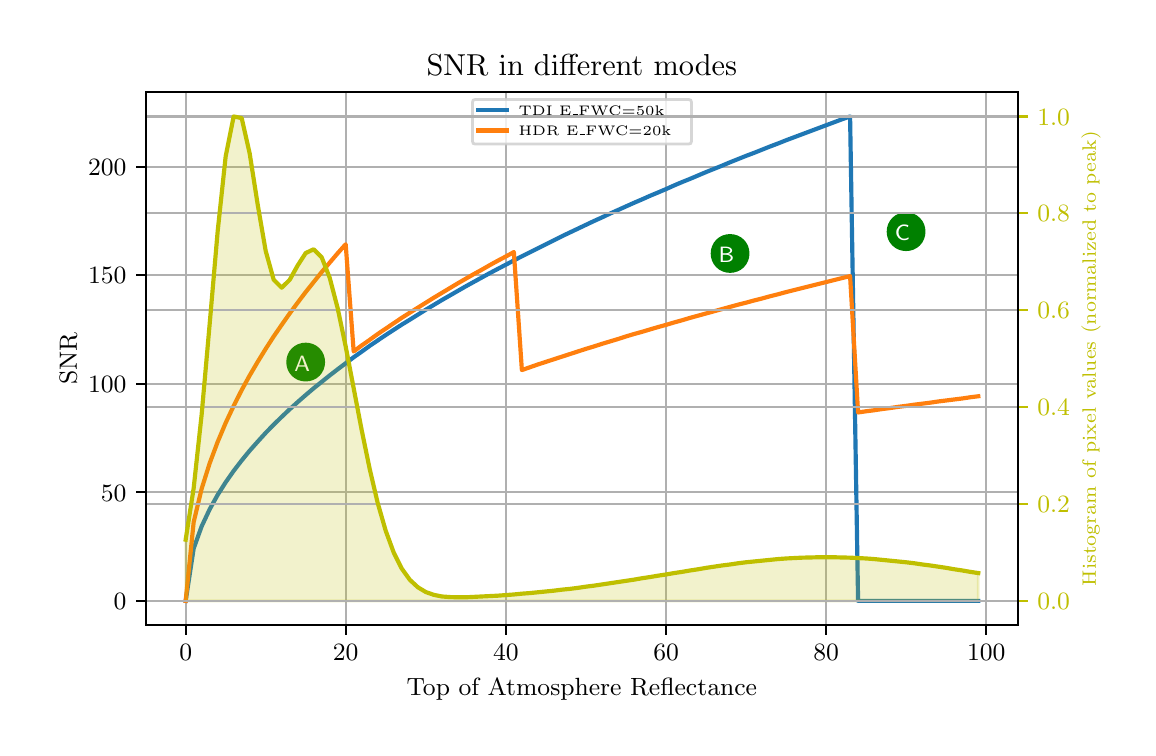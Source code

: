 \begingroup%
\makeatletter%
\begin{pgfpicture}%
\pgfpathrectangle{\pgfpointorigin}{\pgfqpoint{5.5in}{3.5in}}%
\pgfusepath{use as bounding box, clip}%
\begin{pgfscope}%
\pgfsetbuttcap%
\pgfsetmiterjoin%
\definecolor{currentfill}{rgb}{1.0,1.0,1.0}%
\pgfsetfillcolor{currentfill}%
\pgfsetlinewidth{0.0pt}%
\definecolor{currentstroke}{rgb}{1.0,1.0,1.0}%
\pgfsetstrokecolor{currentstroke}%
\pgfsetdash{}{0pt}%
\pgfpathmoveto{\pgfqpoint{0.0in}{0.0in}}%
\pgfpathlineto{\pgfqpoint{5.5in}{0.0in}}%
\pgfpathlineto{\pgfqpoint{5.5in}{3.5in}}%
\pgfpathlineto{\pgfqpoint{0.0in}{3.5in}}%
\pgfpathclose%
\pgfusepath{fill}%
\end{pgfscope}%
\begin{pgfscope}%
\pgfsetbuttcap%
\pgfsetmiterjoin%
\definecolor{currentfill}{rgb}{1.0,1.0,1.0}%
\pgfsetfillcolor{currentfill}%
\pgfsetlinewidth{0.0pt}%
\definecolor{currentstroke}{rgb}{0.0,0.0,0.0}%
\pgfsetstrokecolor{currentstroke}%
\pgfsetstrokeopacity{0.0}%
\pgfsetdash{}{0pt}%
\pgfpathmoveto{\pgfqpoint{0.591in}{0.513in}}%
\pgfpathlineto{\pgfqpoint{4.951in}{0.513in}}%
\pgfpathlineto{\pgfqpoint{4.951in}{3.178in}}%
\pgfpathlineto{\pgfqpoint{0.591in}{3.178in}}%
\pgfpathclose%
\pgfusepath{fill}%
\end{pgfscope}%
\begin{pgfscope}%
\pgfpathrectangle{\pgfqpoint{0.591in}{0.513in}}{\pgfqpoint{4.359in}{2.665in}} %
\pgfusepath{clip}%
\pgfsetrectcap%
\pgfsetroundjoin%
\pgfsetlinewidth{0.803pt}%
\definecolor{currentstroke}{rgb}{0.69,0.69,0.69}%
\pgfsetstrokecolor{currentstroke}%
\pgfsetdash{}{0pt}%
\pgfpathmoveto{\pgfqpoint{0.79in}{0.513in}}%
\pgfpathlineto{\pgfqpoint{0.79in}{3.178in}}%
\pgfusepath{stroke}%
\end{pgfscope}%
\begin{pgfscope}%
\pgfsetbuttcap%
\pgfsetroundjoin%
\definecolor{currentfill}{rgb}{0.0,0.0,0.0}%
\pgfsetfillcolor{currentfill}%
\pgfsetlinewidth{0.803pt}%
\definecolor{currentstroke}{rgb}{0.0,0.0,0.0}%
\pgfsetstrokecolor{currentstroke}%
\pgfsetdash{}{0pt}%
\pgfsys@defobject{currentmarker}{\pgfqpoint{0.0in}{-0.049in}}{\pgfqpoint{0.0in}{0.0in}}{%
\pgfpathmoveto{\pgfqpoint{0.0in}{0.0in}}%
\pgfpathlineto{\pgfqpoint{0.0in}{-0.049in}}%
\pgfusepath{stroke,fill}%
}%
\begin{pgfscope}%
\pgfsys@transformshift{0.79in}{0.513in}%
\pgfsys@useobject{currentmarker}{}%
\end{pgfscope}%
\end{pgfscope}%
\begin{pgfscope}%
\pgftext[x=0.79in,y=0.415in,,top]{\rmfamily\fontsize{9.0}{10.8}\selectfont \(\displaystyle 0\)}%
\end{pgfscope}%
\begin{pgfscope}%
\pgfpathrectangle{\pgfqpoint{0.591in}{0.513in}}{\pgfqpoint{4.359in}{2.665in}} %
\pgfusepath{clip}%
\pgfsetrectcap%
\pgfsetroundjoin%
\pgfsetlinewidth{0.803pt}%
\definecolor{currentstroke}{rgb}{0.69,0.69,0.69}%
\pgfsetstrokecolor{currentstroke}%
\pgfsetdash{}{0pt}%
\pgfpathmoveto{\pgfqpoint{1.59in}{0.513in}}%
\pgfpathlineto{\pgfqpoint{1.59in}{3.178in}}%
\pgfusepath{stroke}%
\end{pgfscope}%
\begin{pgfscope}%
\pgfsetbuttcap%
\pgfsetroundjoin%
\definecolor{currentfill}{rgb}{0.0,0.0,0.0}%
\pgfsetfillcolor{currentfill}%
\pgfsetlinewidth{0.803pt}%
\definecolor{currentstroke}{rgb}{0.0,0.0,0.0}%
\pgfsetstrokecolor{currentstroke}%
\pgfsetdash{}{0pt}%
\pgfsys@defobject{currentmarker}{\pgfqpoint{0.0in}{-0.049in}}{\pgfqpoint{0.0in}{0.0in}}{%
\pgfpathmoveto{\pgfqpoint{0.0in}{0.0in}}%
\pgfpathlineto{\pgfqpoint{0.0in}{-0.049in}}%
\pgfusepath{stroke,fill}%
}%
\begin{pgfscope}%
\pgfsys@transformshift{1.59in}{0.513in}%
\pgfsys@useobject{currentmarker}{}%
\end{pgfscope}%
\end{pgfscope}%
\begin{pgfscope}%
\pgftext[x=1.59in,y=0.415in,,top]{\rmfamily\fontsize{9.0}{10.8}\selectfont \(\displaystyle 20\)}%
\end{pgfscope}%
\begin{pgfscope}%
\pgfpathrectangle{\pgfqpoint{0.591in}{0.513in}}{\pgfqpoint{4.359in}{2.665in}} %
\pgfusepath{clip}%
\pgfsetrectcap%
\pgfsetroundjoin%
\pgfsetlinewidth{0.803pt}%
\definecolor{currentstroke}{rgb}{0.69,0.69,0.69}%
\pgfsetstrokecolor{currentstroke}%
\pgfsetdash{}{0pt}%
\pgfpathmoveto{\pgfqpoint{2.391in}{0.513in}}%
\pgfpathlineto{\pgfqpoint{2.391in}{3.178in}}%
\pgfusepath{stroke}%
\end{pgfscope}%
\begin{pgfscope}%
\pgfsetbuttcap%
\pgfsetroundjoin%
\definecolor{currentfill}{rgb}{0.0,0.0,0.0}%
\pgfsetfillcolor{currentfill}%
\pgfsetlinewidth{0.803pt}%
\definecolor{currentstroke}{rgb}{0.0,0.0,0.0}%
\pgfsetstrokecolor{currentstroke}%
\pgfsetdash{}{0pt}%
\pgfsys@defobject{currentmarker}{\pgfqpoint{0.0in}{-0.049in}}{\pgfqpoint{0.0in}{0.0in}}{%
\pgfpathmoveto{\pgfqpoint{0.0in}{0.0in}}%
\pgfpathlineto{\pgfqpoint{0.0in}{-0.049in}}%
\pgfusepath{stroke,fill}%
}%
\begin{pgfscope}%
\pgfsys@transformshift{2.391in}{0.513in}%
\pgfsys@useobject{currentmarker}{}%
\end{pgfscope}%
\end{pgfscope}%
\begin{pgfscope}%
\pgftext[x=2.391in,y=0.415in,,top]{\rmfamily\fontsize{9.0}{10.8}\selectfont \(\displaystyle 40\)}%
\end{pgfscope}%
\begin{pgfscope}%
\pgfpathrectangle{\pgfqpoint{0.591in}{0.513in}}{\pgfqpoint{4.359in}{2.665in}} %
\pgfusepath{clip}%
\pgfsetrectcap%
\pgfsetroundjoin%
\pgfsetlinewidth{0.803pt}%
\definecolor{currentstroke}{rgb}{0.69,0.69,0.69}%
\pgfsetstrokecolor{currentstroke}%
\pgfsetdash{}{0pt}%
\pgfpathmoveto{\pgfqpoint{3.192in}{0.513in}}%
\pgfpathlineto{\pgfqpoint{3.192in}{3.178in}}%
\pgfusepath{stroke}%
\end{pgfscope}%
\begin{pgfscope}%
\pgfsetbuttcap%
\pgfsetroundjoin%
\definecolor{currentfill}{rgb}{0.0,0.0,0.0}%
\pgfsetfillcolor{currentfill}%
\pgfsetlinewidth{0.803pt}%
\definecolor{currentstroke}{rgb}{0.0,0.0,0.0}%
\pgfsetstrokecolor{currentstroke}%
\pgfsetdash{}{0pt}%
\pgfsys@defobject{currentmarker}{\pgfqpoint{0.0in}{-0.049in}}{\pgfqpoint{0.0in}{0.0in}}{%
\pgfpathmoveto{\pgfqpoint{0.0in}{0.0in}}%
\pgfpathlineto{\pgfqpoint{0.0in}{-0.049in}}%
\pgfusepath{stroke,fill}%
}%
\begin{pgfscope}%
\pgfsys@transformshift{3.192in}{0.513in}%
\pgfsys@useobject{currentmarker}{}%
\end{pgfscope}%
\end{pgfscope}%
\begin{pgfscope}%
\pgftext[x=3.192in,y=0.415in,,top]{\rmfamily\fontsize{9.0}{10.8}\selectfont \(\displaystyle 60\)}%
\end{pgfscope}%
\begin{pgfscope}%
\pgfpathrectangle{\pgfqpoint{0.591in}{0.513in}}{\pgfqpoint{4.359in}{2.665in}} %
\pgfusepath{clip}%
\pgfsetrectcap%
\pgfsetroundjoin%
\pgfsetlinewidth{0.803pt}%
\definecolor{currentstroke}{rgb}{0.69,0.69,0.69}%
\pgfsetstrokecolor{currentstroke}%
\pgfsetdash{}{0pt}%
\pgfpathmoveto{\pgfqpoint{3.992in}{0.513in}}%
\pgfpathlineto{\pgfqpoint{3.992in}{3.178in}}%
\pgfusepath{stroke}%
\end{pgfscope}%
\begin{pgfscope}%
\pgfsetbuttcap%
\pgfsetroundjoin%
\definecolor{currentfill}{rgb}{0.0,0.0,0.0}%
\pgfsetfillcolor{currentfill}%
\pgfsetlinewidth{0.803pt}%
\definecolor{currentstroke}{rgb}{0.0,0.0,0.0}%
\pgfsetstrokecolor{currentstroke}%
\pgfsetdash{}{0pt}%
\pgfsys@defobject{currentmarker}{\pgfqpoint{0.0in}{-0.049in}}{\pgfqpoint{0.0in}{0.0in}}{%
\pgfpathmoveto{\pgfqpoint{0.0in}{0.0in}}%
\pgfpathlineto{\pgfqpoint{0.0in}{-0.049in}}%
\pgfusepath{stroke,fill}%
}%
\begin{pgfscope}%
\pgfsys@transformshift{3.992in}{0.513in}%
\pgfsys@useobject{currentmarker}{}%
\end{pgfscope}%
\end{pgfscope}%
\begin{pgfscope}%
\pgftext[x=3.992in,y=0.415in,,top]{\rmfamily\fontsize{9.0}{10.8}\selectfont \(\displaystyle 80\)}%
\end{pgfscope}%
\begin{pgfscope}%
\pgfpathrectangle{\pgfqpoint{0.591in}{0.513in}}{\pgfqpoint{4.359in}{2.665in}} %
\pgfusepath{clip}%
\pgfsetrectcap%
\pgfsetroundjoin%
\pgfsetlinewidth{0.803pt}%
\definecolor{currentstroke}{rgb}{0.69,0.69,0.69}%
\pgfsetstrokecolor{currentstroke}%
\pgfsetdash{}{0pt}%
\pgfpathmoveto{\pgfqpoint{4.793in}{0.513in}}%
\pgfpathlineto{\pgfqpoint{4.793in}{3.178in}}%
\pgfusepath{stroke}%
\end{pgfscope}%
\begin{pgfscope}%
\pgfsetbuttcap%
\pgfsetroundjoin%
\definecolor{currentfill}{rgb}{0.0,0.0,0.0}%
\pgfsetfillcolor{currentfill}%
\pgfsetlinewidth{0.803pt}%
\definecolor{currentstroke}{rgb}{0.0,0.0,0.0}%
\pgfsetstrokecolor{currentstroke}%
\pgfsetdash{}{0pt}%
\pgfsys@defobject{currentmarker}{\pgfqpoint{0.0in}{-0.049in}}{\pgfqpoint{0.0in}{0.0in}}{%
\pgfpathmoveto{\pgfqpoint{0.0in}{0.0in}}%
\pgfpathlineto{\pgfqpoint{0.0in}{-0.049in}}%
\pgfusepath{stroke,fill}%
}%
\begin{pgfscope}%
\pgfsys@transformshift{4.793in}{0.513in}%
\pgfsys@useobject{currentmarker}{}%
\end{pgfscope}%
\end{pgfscope}%
\begin{pgfscope}%
\pgftext[x=4.793in,y=0.415in,,top]{\rmfamily\fontsize{9.0}{10.8}\selectfont \(\displaystyle 100\)}%
\end{pgfscope}%
\begin{pgfscope}%
\pgftext[x=2.771in,y=0.249in,,top]{\rmfamily\fontsize{9.0}{10.8}\selectfont Top of Atmosphere Reflectance}%
\end{pgfscope}%
\begin{pgfscope}%
\pgfpathrectangle{\pgfqpoint{0.591in}{0.513in}}{\pgfqpoint{4.359in}{2.665in}} %
\pgfusepath{clip}%
\pgfsetrectcap%
\pgfsetroundjoin%
\pgfsetlinewidth{0.803pt}%
\definecolor{currentstroke}{rgb}{0.69,0.69,0.69}%
\pgfsetstrokecolor{currentstroke}%
\pgfsetdash{}{0pt}%
\pgfpathmoveto{\pgfqpoint{0.591in}{0.634in}}%
\pgfpathlineto{\pgfqpoint{4.951in}{0.634in}}%
\pgfusepath{stroke}%
\end{pgfscope}%
\begin{pgfscope}%
\pgfsetbuttcap%
\pgfsetroundjoin%
\definecolor{currentfill}{rgb}{0.0,0.0,0.0}%
\pgfsetfillcolor{currentfill}%
\pgfsetlinewidth{0.803pt}%
\definecolor{currentstroke}{rgb}{0.0,0.0,0.0}%
\pgfsetstrokecolor{currentstroke}%
\pgfsetdash{}{0pt}%
\pgfsys@defobject{currentmarker}{\pgfqpoint{-0.049in}{0.0in}}{\pgfqpoint{0.0in}{0.0in}}{%
\pgfpathmoveto{\pgfqpoint{0.0in}{0.0in}}%
\pgfpathlineto{\pgfqpoint{-0.049in}{0.0in}}%
\pgfusepath{stroke,fill}%
}%
\begin{pgfscope}%
\pgfsys@transformshift{0.591in}{0.634in}%
\pgfsys@useobject{currentmarker}{}%
\end{pgfscope}%
\end{pgfscope}%
\begin{pgfscope}%
\pgftext[x=0.43in,y=0.59in,left,base]{\rmfamily\fontsize{9.0}{10.8}\selectfont \(\displaystyle 0\)}%
\end{pgfscope}%
\begin{pgfscope}%
\pgfpathrectangle{\pgfqpoint{0.591in}{0.513in}}{\pgfqpoint{4.359in}{2.665in}} %
\pgfusepath{clip}%
\pgfsetrectcap%
\pgfsetroundjoin%
\pgfsetlinewidth{0.803pt}%
\definecolor{currentstroke}{rgb}{0.69,0.69,0.69}%
\pgfsetstrokecolor{currentstroke}%
\pgfsetdash{}{0pt}%
\pgfpathmoveto{\pgfqpoint{0.591in}{1.177in}}%
\pgfpathlineto{\pgfqpoint{4.951in}{1.177in}}%
\pgfusepath{stroke}%
\end{pgfscope}%
\begin{pgfscope}%
\pgfsetbuttcap%
\pgfsetroundjoin%
\definecolor{currentfill}{rgb}{0.0,0.0,0.0}%
\pgfsetfillcolor{currentfill}%
\pgfsetlinewidth{0.803pt}%
\definecolor{currentstroke}{rgb}{0.0,0.0,0.0}%
\pgfsetstrokecolor{currentstroke}%
\pgfsetdash{}{0pt}%
\pgfsys@defobject{currentmarker}{\pgfqpoint{-0.049in}{0.0in}}{\pgfqpoint{0.0in}{0.0in}}{%
\pgfpathmoveto{\pgfqpoint{0.0in}{0.0in}}%
\pgfpathlineto{\pgfqpoint{-0.049in}{0.0in}}%
\pgfusepath{stroke,fill}%
}%
\begin{pgfscope}%
\pgfsys@transformshift{0.591in}{1.177in}%
\pgfsys@useobject{currentmarker}{}%
\end{pgfscope}%
\end{pgfscope}%
\begin{pgfscope}%
\pgftext[x=0.366in,y=1.133in,left,base]{\rmfamily\fontsize{9.0}{10.8}\selectfont \(\displaystyle 50\)}%
\end{pgfscope}%
\begin{pgfscope}%
\pgfpathrectangle{\pgfqpoint{0.591in}{0.513in}}{\pgfqpoint{4.359in}{2.665in}} %
\pgfusepath{clip}%
\pgfsetrectcap%
\pgfsetroundjoin%
\pgfsetlinewidth{0.803pt}%
\definecolor{currentstroke}{rgb}{0.69,0.69,0.69}%
\pgfsetstrokecolor{currentstroke}%
\pgfsetdash{}{0pt}%
\pgfpathmoveto{\pgfqpoint{0.591in}{1.719in}}%
\pgfpathlineto{\pgfqpoint{4.951in}{1.719in}}%
\pgfusepath{stroke}%
\end{pgfscope}%
\begin{pgfscope}%
\pgfsetbuttcap%
\pgfsetroundjoin%
\definecolor{currentfill}{rgb}{0.0,0.0,0.0}%
\pgfsetfillcolor{currentfill}%
\pgfsetlinewidth{0.803pt}%
\definecolor{currentstroke}{rgb}{0.0,0.0,0.0}%
\pgfsetstrokecolor{currentstroke}%
\pgfsetdash{}{0pt}%
\pgfsys@defobject{currentmarker}{\pgfqpoint{-0.049in}{0.0in}}{\pgfqpoint{0.0in}{0.0in}}{%
\pgfpathmoveto{\pgfqpoint{0.0in}{0.0in}}%
\pgfpathlineto{\pgfqpoint{-0.049in}{0.0in}}%
\pgfusepath{stroke,fill}%
}%
\begin{pgfscope}%
\pgfsys@transformshift{0.591in}{1.719in}%
\pgfsys@useobject{currentmarker}{}%
\end{pgfscope}%
\end{pgfscope}%
\begin{pgfscope}%
\pgftext[x=0.302in,y=1.676in,left,base]{\rmfamily\fontsize{9.0}{10.8}\selectfont \(\displaystyle 100\)}%
\end{pgfscope}%
\begin{pgfscope}%
\pgfpathrectangle{\pgfqpoint{0.591in}{0.513in}}{\pgfqpoint{4.359in}{2.665in}} %
\pgfusepath{clip}%
\pgfsetrectcap%
\pgfsetroundjoin%
\pgfsetlinewidth{0.803pt}%
\definecolor{currentstroke}{rgb}{0.69,0.69,0.69}%
\pgfsetstrokecolor{currentstroke}%
\pgfsetdash{}{0pt}%
\pgfpathmoveto{\pgfqpoint{0.591in}{2.262in}}%
\pgfpathlineto{\pgfqpoint{4.951in}{2.262in}}%
\pgfusepath{stroke}%
\end{pgfscope}%
\begin{pgfscope}%
\pgfsetbuttcap%
\pgfsetroundjoin%
\definecolor{currentfill}{rgb}{0.0,0.0,0.0}%
\pgfsetfillcolor{currentfill}%
\pgfsetlinewidth{0.803pt}%
\definecolor{currentstroke}{rgb}{0.0,0.0,0.0}%
\pgfsetstrokecolor{currentstroke}%
\pgfsetdash{}{0pt}%
\pgfsys@defobject{currentmarker}{\pgfqpoint{-0.049in}{0.0in}}{\pgfqpoint{0.0in}{0.0in}}{%
\pgfpathmoveto{\pgfqpoint{0.0in}{0.0in}}%
\pgfpathlineto{\pgfqpoint{-0.049in}{0.0in}}%
\pgfusepath{stroke,fill}%
}%
\begin{pgfscope}%
\pgfsys@transformshift{0.591in}{2.262in}%
\pgfsys@useobject{currentmarker}{}%
\end{pgfscope}%
\end{pgfscope}%
\begin{pgfscope}%
\pgftext[x=0.302in,y=2.219in,left,base]{\rmfamily\fontsize{9.0}{10.8}\selectfont \(\displaystyle 150\)}%
\end{pgfscope}%
\begin{pgfscope}%
\pgfpathrectangle{\pgfqpoint{0.591in}{0.513in}}{\pgfqpoint{4.359in}{2.665in}} %
\pgfusepath{clip}%
\pgfsetrectcap%
\pgfsetroundjoin%
\pgfsetlinewidth{0.803pt}%
\definecolor{currentstroke}{rgb}{0.69,0.69,0.69}%
\pgfsetstrokecolor{currentstroke}%
\pgfsetdash{}{0pt}%
\pgfpathmoveto{\pgfqpoint{0.591in}{2.805in}}%
\pgfpathlineto{\pgfqpoint{4.951in}{2.805in}}%
\pgfusepath{stroke}%
\end{pgfscope}%
\begin{pgfscope}%
\pgfsetbuttcap%
\pgfsetroundjoin%
\definecolor{currentfill}{rgb}{0.0,0.0,0.0}%
\pgfsetfillcolor{currentfill}%
\pgfsetlinewidth{0.803pt}%
\definecolor{currentstroke}{rgb}{0.0,0.0,0.0}%
\pgfsetstrokecolor{currentstroke}%
\pgfsetdash{}{0pt}%
\pgfsys@defobject{currentmarker}{\pgfqpoint{-0.049in}{0.0in}}{\pgfqpoint{0.0in}{0.0in}}{%
\pgfpathmoveto{\pgfqpoint{0.0in}{0.0in}}%
\pgfpathlineto{\pgfqpoint{-0.049in}{0.0in}}%
\pgfusepath{stroke,fill}%
}%
\begin{pgfscope}%
\pgfsys@transformshift{0.591in}{2.805in}%
\pgfsys@useobject{currentmarker}{}%
\end{pgfscope}%
\end{pgfscope}%
\begin{pgfscope}%
\pgftext[x=0.302in,y=2.762in,left,base]{\rmfamily\fontsize{9.0}{10.8}\selectfont \(\displaystyle 200\)}%
\end{pgfscope}%
\begin{pgfscope}%
\pgftext[x=0.246in,y=1.845in,,bottom,rotate=90.0]{\rmfamily\fontsize{9.0}{10.8}\selectfont SNR}%
\end{pgfscope}%
\begin{pgfscope}%
\pgfpathrectangle{\pgfqpoint{0.591in}{0.513in}}{\pgfqpoint{4.359in}{2.665in}} %
\pgfusepath{clip}%
\pgfsetrectcap%
\pgfsetroundjoin%
\pgfsetlinewidth{1.506pt}%
\definecolor{currentstroke}{rgb}{0.122,0.467,0.706}%
\pgfsetstrokecolor{currentstroke}%
\pgfsetdash{}{0pt}%
\pgfpathmoveto{\pgfqpoint{0.79in}{0.634in}}%
\pgfpathlineto{\pgfqpoint{0.83in}{0.896in}}%
\pgfpathlineto{\pgfqpoint{0.87in}{1.007in}}%
\pgfpathlineto{\pgfqpoint{0.91in}{1.092in}}%
\pgfpathlineto{\pgfqpoint{0.95in}{1.164in}}%
\pgfpathlineto{\pgfqpoint{0.99in}{1.227in}}%
\pgfpathlineto{\pgfqpoint{1.03in}{1.284in}}%
\pgfpathlineto{\pgfqpoint{1.07in}{1.336in}}%
\pgfpathlineto{\pgfqpoint{1.11in}{1.385in}}%
\pgfpathlineto{\pgfqpoint{1.15in}{1.43in}}%
\pgfpathlineto{\pgfqpoint{1.19in}{1.474in}}%
\pgfpathlineto{\pgfqpoint{1.23in}{1.515in}}%
\pgfpathlineto{\pgfqpoint{1.27in}{1.554in}}%
\pgfpathlineto{\pgfqpoint{1.31in}{1.592in}}%
\pgfpathlineto{\pgfqpoint{1.35in}{1.628in}}%
\pgfpathlineto{\pgfqpoint{1.39in}{1.663in}}%
\pgfpathlineto{\pgfqpoint{1.43in}{1.697in}}%
\pgfpathlineto{\pgfqpoint{1.47in}{1.729in}}%
\pgfpathlineto{\pgfqpoint{1.51in}{1.761in}}%
\pgfpathlineto{\pgfqpoint{1.55in}{1.792in}}%
\pgfpathlineto{\pgfqpoint{1.59in}{1.822in}}%
\pgfpathlineto{\pgfqpoint{1.63in}{1.852in}}%
\pgfpathlineto{\pgfqpoint{1.67in}{1.88in}}%
\pgfpathlineto{\pgfqpoint{1.71in}{1.909in}}%
\pgfpathlineto{\pgfqpoint{1.75in}{1.936in}}%
\pgfpathlineto{\pgfqpoint{1.79in}{1.963in}}%
\pgfpathlineto{\pgfqpoint{1.83in}{1.989in}}%
\pgfpathlineto{\pgfqpoint{1.87in}{2.015in}}%
\pgfpathlineto{\pgfqpoint{1.911in}{2.04in}}%
\pgfpathlineto{\pgfqpoint{1.951in}{2.065in}}%
\pgfpathlineto{\pgfqpoint{1.991in}{2.09in}}%
\pgfpathlineto{\pgfqpoint{2.031in}{2.114in}}%
\pgfpathlineto{\pgfqpoint{2.071in}{2.138in}}%
\pgfpathlineto{\pgfqpoint{2.111in}{2.161in}}%
\pgfpathlineto{\pgfqpoint{2.151in}{2.184in}}%
\pgfpathlineto{\pgfqpoint{2.191in}{2.207in}}%
\pgfpathlineto{\pgfqpoint{2.231in}{2.229in}}%
\pgfpathlineto{\pgfqpoint{2.271in}{2.251in}}%
\pgfpathlineto{\pgfqpoint{2.311in}{2.273in}}%
\pgfpathlineto{\pgfqpoint{2.351in}{2.294in}}%
\pgfpathlineto{\pgfqpoint{2.391in}{2.315in}}%
\pgfpathlineto{\pgfqpoint{2.431in}{2.336in}}%
\pgfpathlineto{\pgfqpoint{2.471in}{2.357in}}%
\pgfpathlineto{\pgfqpoint{2.511in}{2.377in}}%
\pgfpathlineto{\pgfqpoint{2.551in}{2.397in}}%
\pgfpathlineto{\pgfqpoint{2.591in}{2.417in}}%
\pgfpathlineto{\pgfqpoint{2.631in}{2.437in}}%
\pgfpathlineto{\pgfqpoint{2.671in}{2.457in}}%
\pgfpathlineto{\pgfqpoint{2.711in}{2.476in}}%
\pgfpathlineto{\pgfqpoint{2.751in}{2.495in}}%
\pgfpathlineto{\pgfqpoint{2.791in}{2.514in}}%
\pgfpathlineto{\pgfqpoint{2.831in}{2.533in}}%
\pgfpathlineto{\pgfqpoint{2.871in}{2.551in}}%
\pgfpathlineto{\pgfqpoint{2.911in}{2.57in}}%
\pgfpathlineto{\pgfqpoint{2.951in}{2.588in}}%
\pgfpathlineto{\pgfqpoint{2.991in}{2.606in}}%
\pgfpathlineto{\pgfqpoint{3.031in}{2.624in}}%
\pgfpathlineto{\pgfqpoint{3.071in}{2.641in}}%
\pgfpathlineto{\pgfqpoint{3.111in}{2.659in}}%
\pgfpathlineto{\pgfqpoint{3.152in}{2.676in}}%
\pgfpathlineto{\pgfqpoint{3.192in}{2.693in}}%
\pgfpathlineto{\pgfqpoint{3.232in}{2.711in}}%
\pgfpathlineto{\pgfqpoint{3.272in}{2.728in}}%
\pgfpathlineto{\pgfqpoint{3.312in}{2.744in}}%
\pgfpathlineto{\pgfqpoint{3.352in}{2.761in}}%
\pgfpathlineto{\pgfqpoint{3.392in}{2.778in}}%
\pgfpathlineto{\pgfqpoint{3.432in}{2.794in}}%
\pgfpathlineto{\pgfqpoint{3.472in}{2.81in}}%
\pgfpathlineto{\pgfqpoint{3.512in}{2.827in}}%
\pgfpathlineto{\pgfqpoint{3.552in}{2.843in}}%
\pgfpathlineto{\pgfqpoint{3.592in}{2.859in}}%
\pgfpathlineto{\pgfqpoint{3.632in}{2.874in}}%
\pgfpathlineto{\pgfqpoint{3.672in}{2.89in}}%
\pgfpathlineto{\pgfqpoint{3.712in}{2.906in}}%
\pgfpathlineto{\pgfqpoint{3.752in}{2.921in}}%
\pgfpathlineto{\pgfqpoint{3.792in}{2.937in}}%
\pgfpathlineto{\pgfqpoint{3.832in}{2.952in}}%
\pgfpathlineto{\pgfqpoint{3.872in}{2.967in}}%
\pgfpathlineto{\pgfqpoint{3.912in}{2.982in}}%
\pgfpathlineto{\pgfqpoint{3.952in}{2.997in}}%
\pgfpathlineto{\pgfqpoint{3.992in}{3.012in}}%
\pgfpathlineto{\pgfqpoint{4.032in}{3.027in}}%
\pgfpathlineto{\pgfqpoint{4.072in}{3.042in}}%
\pgfpathlineto{\pgfqpoint{4.112in}{3.056in}}%
\pgfpathlineto{\pgfqpoint{4.152in}{0.634in}}%
\pgfpathlineto{\pgfqpoint{4.192in}{0.634in}}%
\pgfpathlineto{\pgfqpoint{4.232in}{0.634in}}%
\pgfpathlineto{\pgfqpoint{4.272in}{0.634in}}%
\pgfpathlineto{\pgfqpoint{4.312in}{0.634in}}%
\pgfpathlineto{\pgfqpoint{4.352in}{0.634in}}%
\pgfpathlineto{\pgfqpoint{4.392in}{0.634in}}%
\pgfpathlineto{\pgfqpoint{4.433in}{0.634in}}%
\pgfpathlineto{\pgfqpoint{4.473in}{0.634in}}%
\pgfpathlineto{\pgfqpoint{4.513in}{0.634in}}%
\pgfpathlineto{\pgfqpoint{4.553in}{0.634in}}%
\pgfpathlineto{\pgfqpoint{4.593in}{0.634in}}%
\pgfpathlineto{\pgfqpoint{4.633in}{0.634in}}%
\pgfpathlineto{\pgfqpoint{4.673in}{0.634in}}%
\pgfpathlineto{\pgfqpoint{4.713in}{0.634in}}%
\pgfpathlineto{\pgfqpoint{4.753in}{0.634in}}%
\pgfusepath{stroke}%
\end{pgfscope}%
\begin{pgfscope}%
\pgfpathrectangle{\pgfqpoint{0.591in}{0.513in}}{\pgfqpoint{4.359in}{2.665in}} %
\pgfusepath{clip}%
\pgfsetrectcap%
\pgfsetroundjoin%
\pgfsetlinewidth{1.506pt}%
\definecolor{currentstroke}{rgb}{1.0,0.498,0.055}%
\pgfsetstrokecolor{currentstroke}%
\pgfsetdash{}{0pt}%
\pgfpathmoveto{\pgfqpoint{0.79in}{0.634in}}%
\pgfpathlineto{\pgfqpoint{0.83in}{1.028in}}%
\pgfpathlineto{\pgfqpoint{0.87in}{1.195in}}%
\pgfpathlineto{\pgfqpoint{0.91in}{1.322in}}%
\pgfpathlineto{\pgfqpoint{0.95in}{1.429in}}%
\pgfpathlineto{\pgfqpoint{0.99in}{1.524in}}%
\pgfpathlineto{\pgfqpoint{1.03in}{1.609in}}%
\pgfpathlineto{\pgfqpoint{1.07in}{1.688in}}%
\pgfpathlineto{\pgfqpoint{1.11in}{1.761in}}%
\pgfpathlineto{\pgfqpoint{1.15in}{1.829in}}%
\pgfpathlineto{\pgfqpoint{1.19in}{1.894in}}%
\pgfpathlineto{\pgfqpoint{1.23in}{1.956in}}%
\pgfpathlineto{\pgfqpoint{1.27in}{2.014in}}%
\pgfpathlineto{\pgfqpoint{1.31in}{2.071in}}%
\pgfpathlineto{\pgfqpoint{1.35in}{2.125in}}%
\pgfpathlineto{\pgfqpoint{1.39in}{2.178in}}%
\pgfpathlineto{\pgfqpoint{1.43in}{2.228in}}%
\pgfpathlineto{\pgfqpoint{1.47in}{2.278in}}%
\pgfpathlineto{\pgfqpoint{1.51in}{2.325in}}%
\pgfpathlineto{\pgfqpoint{1.55in}{2.372in}}%
\pgfpathlineto{\pgfqpoint{1.59in}{2.417in}}%
\pgfpathlineto{\pgfqpoint{1.63in}{1.881in}}%
\pgfpathlineto{\pgfqpoint{1.67in}{1.911in}}%
\pgfpathlineto{\pgfqpoint{1.71in}{1.939in}}%
\pgfpathlineto{\pgfqpoint{1.75in}{1.968in}}%
\pgfpathlineto{\pgfqpoint{1.79in}{1.995in}}%
\pgfpathlineto{\pgfqpoint{1.83in}{2.022in}}%
\pgfpathlineto{\pgfqpoint{1.87in}{2.049in}}%
\pgfpathlineto{\pgfqpoint{1.911in}{2.075in}}%
\pgfpathlineto{\pgfqpoint{1.951in}{2.1in}}%
\pgfpathlineto{\pgfqpoint{1.991in}{2.125in}}%
\pgfpathlineto{\pgfqpoint{2.031in}{2.15in}}%
\pgfpathlineto{\pgfqpoint{2.071in}{2.174in}}%
\pgfpathlineto{\pgfqpoint{2.111in}{2.198in}}%
\pgfpathlineto{\pgfqpoint{2.151in}{2.222in}}%
\pgfpathlineto{\pgfqpoint{2.191in}{2.245in}}%
\pgfpathlineto{\pgfqpoint{2.231in}{2.268in}}%
\pgfpathlineto{\pgfqpoint{2.271in}{2.29in}}%
\pgfpathlineto{\pgfqpoint{2.311in}{2.313in}}%
\pgfpathlineto{\pgfqpoint{2.351in}{2.335in}}%
\pgfpathlineto{\pgfqpoint{2.391in}{2.356in}}%
\pgfpathlineto{\pgfqpoint{2.431in}{2.378in}}%
\pgfpathlineto{\pgfqpoint{2.471in}{1.788in}}%
\pgfpathlineto{\pgfqpoint{2.511in}{1.802in}}%
\pgfpathlineto{\pgfqpoint{2.551in}{1.816in}}%
\pgfpathlineto{\pgfqpoint{2.591in}{1.829in}}%
\pgfpathlineto{\pgfqpoint{2.631in}{1.842in}}%
\pgfpathlineto{\pgfqpoint{2.671in}{1.855in}}%
\pgfpathlineto{\pgfqpoint{2.711in}{1.868in}}%
\pgfpathlineto{\pgfqpoint{2.751in}{1.881in}}%
\pgfpathlineto{\pgfqpoint{2.791in}{1.894in}}%
\pgfpathlineto{\pgfqpoint{2.831in}{1.906in}}%
\pgfpathlineto{\pgfqpoint{2.871in}{1.919in}}%
\pgfpathlineto{\pgfqpoint{2.911in}{1.931in}}%
\pgfpathlineto{\pgfqpoint{2.951in}{1.943in}}%
\pgfpathlineto{\pgfqpoint{2.991in}{1.956in}}%
\pgfpathlineto{\pgfqpoint{3.031in}{1.968in}}%
\pgfpathlineto{\pgfqpoint{3.071in}{1.979in}}%
\pgfpathlineto{\pgfqpoint{3.111in}{1.991in}}%
\pgfpathlineto{\pgfqpoint{3.152in}{2.003in}}%
\pgfpathlineto{\pgfqpoint{3.192in}{2.014in}}%
\pgfpathlineto{\pgfqpoint{3.232in}{2.026in}}%
\pgfpathlineto{\pgfqpoint{3.272in}{2.037in}}%
\pgfpathlineto{\pgfqpoint{3.312in}{2.049in}}%
\pgfpathlineto{\pgfqpoint{3.352in}{2.06in}}%
\pgfpathlineto{\pgfqpoint{3.392in}{2.071in}}%
\pgfpathlineto{\pgfqpoint{3.432in}{2.082in}}%
\pgfpathlineto{\pgfqpoint{3.472in}{2.093in}}%
\pgfpathlineto{\pgfqpoint{3.512in}{2.104in}}%
\pgfpathlineto{\pgfqpoint{3.552in}{2.115in}}%
\pgfpathlineto{\pgfqpoint{3.592in}{2.125in}}%
\pgfpathlineto{\pgfqpoint{3.632in}{2.136in}}%
\pgfpathlineto{\pgfqpoint{3.672in}{2.146in}}%
\pgfpathlineto{\pgfqpoint{3.712in}{2.157in}}%
\pgfpathlineto{\pgfqpoint{3.752in}{2.167in}}%
\pgfpathlineto{\pgfqpoint{3.792in}{2.178in}}%
\pgfpathlineto{\pgfqpoint{3.832in}{2.188in}}%
\pgfpathlineto{\pgfqpoint{3.872in}{2.198in}}%
\pgfpathlineto{\pgfqpoint{3.912in}{2.208in}}%
\pgfpathlineto{\pgfqpoint{3.952in}{2.218in}}%
\pgfpathlineto{\pgfqpoint{3.992in}{2.228in}}%
\pgfpathlineto{\pgfqpoint{4.032in}{2.238in}}%
\pgfpathlineto{\pgfqpoint{4.072in}{2.248in}}%
\pgfpathlineto{\pgfqpoint{4.112in}{2.258in}}%
\pgfpathlineto{\pgfqpoint{4.152in}{1.576in}}%
\pgfpathlineto{\pgfqpoint{4.192in}{1.582in}}%
\pgfpathlineto{\pgfqpoint{4.232in}{1.587in}}%
\pgfpathlineto{\pgfqpoint{4.272in}{1.593in}}%
\pgfpathlineto{\pgfqpoint{4.312in}{1.598in}}%
\pgfpathlineto{\pgfqpoint{4.352in}{1.604in}}%
\pgfpathlineto{\pgfqpoint{4.392in}{1.609in}}%
\pgfpathlineto{\pgfqpoint{4.433in}{1.615in}}%
\pgfpathlineto{\pgfqpoint{4.473in}{1.62in}}%
\pgfpathlineto{\pgfqpoint{4.513in}{1.625in}}%
\pgfpathlineto{\pgfqpoint{4.553in}{1.631in}}%
\pgfpathlineto{\pgfqpoint{4.593in}{1.636in}}%
\pgfpathlineto{\pgfqpoint{4.633in}{1.641in}}%
\pgfpathlineto{\pgfqpoint{4.673in}{1.646in}}%
\pgfpathlineto{\pgfqpoint{4.713in}{1.652in}}%
\pgfpathlineto{\pgfqpoint{4.753in}{1.657in}}%
\pgfusepath{stroke}%
\end{pgfscope}%
\begin{pgfscope}%
\pgfpathrectangle{\pgfqpoint{0.591in}{0.513in}}{\pgfqpoint{4.359in}{2.665in}} %
\pgfusepath{clip}%
\pgfsetrectcap%
\pgfsetroundjoin%
\pgfsetlinewidth{1.506pt}%
\definecolor{currentstroke}{rgb}{0.0,0.502,0.0}%
\pgfsetstrokecolor{currentstroke}%
\pgfsetdash{}{0pt}%
\pgfpathmoveto{\pgfqpoint{1.39in}{1.828in}}%
\pgfusepath{stroke}%
\end{pgfscope}%
\begin{pgfscope}%
\pgfpathrectangle{\pgfqpoint{0.591in}{0.513in}}{\pgfqpoint{4.359in}{2.665in}} %
\pgfusepath{clip}%
\pgfsetbuttcap%
\pgfsetroundjoin%
\definecolor{currentfill}{rgb}{0.0,0.502,0.0}%
\pgfsetfillcolor{currentfill}%
\pgfsetlinewidth{1.004pt}%
\definecolor{currentstroke}{rgb}{0.0,0.502,0.0}%
\pgfsetstrokecolor{currentstroke}%
\pgfsetdash{}{0pt}%
\pgfsys@defobject{currentmarker}{\pgfqpoint{-0.09in}{-0.09in}}{\pgfqpoint{0.09in}{0.09in}}{%
\pgfpathmoveto{\pgfqpoint{0.0in}{-0.09in}}%
\pgfpathcurveto{\pgfqpoint{0.024in}{-0.09in}}{\pgfqpoint{0.047in}{-0.081in}}{\pgfqpoint{0.064in}{-0.064in}}%
\pgfpathcurveto{\pgfqpoint{0.081in}{-0.047in}}{\pgfqpoint{0.09in}{-0.024in}}{\pgfqpoint{0.09in}{0.0in}}%
\pgfpathcurveto{\pgfqpoint{0.09in}{0.024in}}{\pgfqpoint{0.081in}{0.047in}}{\pgfqpoint{0.064in}{0.064in}}%
\pgfpathcurveto{\pgfqpoint{0.047in}{0.081in}}{\pgfqpoint{0.024in}{0.09in}}{\pgfqpoint{0.0in}{0.09in}}%
\pgfpathcurveto{\pgfqpoint{-0.024in}{0.09in}}{\pgfqpoint{-0.047in}{0.081in}}{\pgfqpoint{-0.064in}{0.064in}}%
\pgfpathcurveto{\pgfqpoint{-0.081in}{0.047in}}{\pgfqpoint{-0.09in}{0.024in}}{\pgfqpoint{-0.09in}{0.0in}}%
\pgfpathcurveto{\pgfqpoint{-0.09in}{-0.024in}}{\pgfqpoint{-0.081in}{-0.047in}}{\pgfqpoint{-0.064in}{-0.064in}}%
\pgfpathcurveto{\pgfqpoint{-0.047in}{-0.081in}}{\pgfqpoint{-0.024in}{-0.09in}}{\pgfqpoint{0.0in}{-0.09in}}%
\pgfpathclose%
\pgfusepath{stroke,fill}%
}%
\begin{pgfscope}%
\pgfsys@transformshift{1.39in}{1.828in}%
\pgfsys@useobject{currentmarker}{}%
\end{pgfscope}%
\end{pgfscope}%
\begin{pgfscope}%
\pgfpathrectangle{\pgfqpoint{0.591in}{0.513in}}{\pgfqpoint{4.359in}{2.665in}} %
\pgfusepath{clip}%
\pgfsetrectcap%
\pgfsetroundjoin%
\pgfsetlinewidth{1.506pt}%
\definecolor{currentstroke}{rgb}{0.0,0.502,0.0}%
\pgfsetstrokecolor{currentstroke}%
\pgfsetdash{}{0pt}%
\pgfpathmoveto{\pgfqpoint{3.512in}{2.371in}}%
\pgfusepath{stroke}%
\end{pgfscope}%
\begin{pgfscope}%
\pgfpathrectangle{\pgfqpoint{0.591in}{0.513in}}{\pgfqpoint{4.359in}{2.665in}} %
\pgfusepath{clip}%
\pgfsetbuttcap%
\pgfsetroundjoin%
\definecolor{currentfill}{rgb}{0.0,0.502,0.0}%
\pgfsetfillcolor{currentfill}%
\pgfsetlinewidth{1.004pt}%
\definecolor{currentstroke}{rgb}{0.0,0.502,0.0}%
\pgfsetstrokecolor{currentstroke}%
\pgfsetdash{}{0pt}%
\pgfsys@defobject{currentmarker}{\pgfqpoint{-0.09in}{-0.09in}}{\pgfqpoint{0.09in}{0.09in}}{%
\pgfpathmoveto{\pgfqpoint{0.0in}{-0.09in}}%
\pgfpathcurveto{\pgfqpoint{0.024in}{-0.09in}}{\pgfqpoint{0.047in}{-0.081in}}{\pgfqpoint{0.064in}{-0.064in}}%
\pgfpathcurveto{\pgfqpoint{0.081in}{-0.047in}}{\pgfqpoint{0.09in}{-0.024in}}{\pgfqpoint{0.09in}{0.0in}}%
\pgfpathcurveto{\pgfqpoint{0.09in}{0.024in}}{\pgfqpoint{0.081in}{0.047in}}{\pgfqpoint{0.064in}{0.064in}}%
\pgfpathcurveto{\pgfqpoint{0.047in}{0.081in}}{\pgfqpoint{0.024in}{0.09in}}{\pgfqpoint{0.0in}{0.09in}}%
\pgfpathcurveto{\pgfqpoint{-0.024in}{0.09in}}{\pgfqpoint{-0.047in}{0.081in}}{\pgfqpoint{-0.064in}{0.064in}}%
\pgfpathcurveto{\pgfqpoint{-0.081in}{0.047in}}{\pgfqpoint{-0.09in}{0.024in}}{\pgfqpoint{-0.09in}{0.0in}}%
\pgfpathcurveto{\pgfqpoint{-0.09in}{-0.024in}}{\pgfqpoint{-0.081in}{-0.047in}}{\pgfqpoint{-0.064in}{-0.064in}}%
\pgfpathcurveto{\pgfqpoint{-0.047in}{-0.081in}}{\pgfqpoint{-0.024in}{-0.09in}}{\pgfqpoint{0.0in}{-0.09in}}%
\pgfpathclose%
\pgfusepath{stroke,fill}%
}%
\begin{pgfscope}%
\pgfsys@transformshift{3.512in}{2.371in}%
\pgfsys@useobject{currentmarker}{}%
\end{pgfscope}%
\end{pgfscope}%
\begin{pgfscope}%
\pgfpathrectangle{\pgfqpoint{0.591in}{0.513in}}{\pgfqpoint{4.359in}{2.665in}} %
\pgfusepath{clip}%
\pgfsetrectcap%
\pgfsetroundjoin%
\pgfsetlinewidth{1.506pt}%
\definecolor{currentstroke}{rgb}{0.0,0.502,0.0}%
\pgfsetstrokecolor{currentstroke}%
\pgfsetdash{}{0pt}%
\pgfpathmoveto{\pgfqpoint{4.392in}{2.48in}}%
\pgfusepath{stroke}%
\end{pgfscope}%
\begin{pgfscope}%
\pgfpathrectangle{\pgfqpoint{0.591in}{0.513in}}{\pgfqpoint{4.359in}{2.665in}} %
\pgfusepath{clip}%
\pgfsetbuttcap%
\pgfsetroundjoin%
\definecolor{currentfill}{rgb}{0.0,0.502,0.0}%
\pgfsetfillcolor{currentfill}%
\pgfsetlinewidth{1.004pt}%
\definecolor{currentstroke}{rgb}{0.0,0.502,0.0}%
\pgfsetstrokecolor{currentstroke}%
\pgfsetdash{}{0pt}%
\pgfsys@defobject{currentmarker}{\pgfqpoint{-0.09in}{-0.09in}}{\pgfqpoint{0.09in}{0.09in}}{%
\pgfpathmoveto{\pgfqpoint{0.0in}{-0.09in}}%
\pgfpathcurveto{\pgfqpoint{0.024in}{-0.09in}}{\pgfqpoint{0.047in}{-0.081in}}{\pgfqpoint{0.064in}{-0.064in}}%
\pgfpathcurveto{\pgfqpoint{0.081in}{-0.047in}}{\pgfqpoint{0.09in}{-0.024in}}{\pgfqpoint{0.09in}{0.0in}}%
\pgfpathcurveto{\pgfqpoint{0.09in}{0.024in}}{\pgfqpoint{0.081in}{0.047in}}{\pgfqpoint{0.064in}{0.064in}}%
\pgfpathcurveto{\pgfqpoint{0.047in}{0.081in}}{\pgfqpoint{0.024in}{0.09in}}{\pgfqpoint{0.0in}{0.09in}}%
\pgfpathcurveto{\pgfqpoint{-0.024in}{0.09in}}{\pgfqpoint{-0.047in}{0.081in}}{\pgfqpoint{-0.064in}{0.064in}}%
\pgfpathcurveto{\pgfqpoint{-0.081in}{0.047in}}{\pgfqpoint{-0.09in}{0.024in}}{\pgfqpoint{-0.09in}{0.0in}}%
\pgfpathcurveto{\pgfqpoint{-0.09in}{-0.024in}}{\pgfqpoint{-0.081in}{-0.047in}}{\pgfqpoint{-0.064in}{-0.064in}}%
\pgfpathcurveto{\pgfqpoint{-0.047in}{-0.081in}}{\pgfqpoint{-0.024in}{-0.09in}}{\pgfqpoint{0.0in}{-0.09in}}%
\pgfpathclose%
\pgfusepath{stroke,fill}%
}%
\begin{pgfscope}%
\pgfsys@transformshift{4.392in}{2.48in}%
\pgfsys@useobject{currentmarker}{}%
\end{pgfscope}%
\end{pgfscope}%
\begin{pgfscope}%
\pgfsetrectcap%
\pgfsetmiterjoin%
\pgfsetlinewidth{0.803pt}%
\definecolor{currentstroke}{rgb}{0.0,0.0,0.0}%
\pgfsetstrokecolor{currentstroke}%
\pgfsetdash{}{0pt}%
\pgfpathmoveto{\pgfqpoint{0.591in}{0.513in}}%
\pgfpathlineto{\pgfqpoint{0.591in}{3.178in}}%
\pgfusepath{stroke}%
\end{pgfscope}%
\begin{pgfscope}%
\pgfsetrectcap%
\pgfsetmiterjoin%
\pgfsetlinewidth{0.803pt}%
\definecolor{currentstroke}{rgb}{0.0,0.0,0.0}%
\pgfsetstrokecolor{currentstroke}%
\pgfsetdash{}{0pt}%
\pgfpathmoveto{\pgfqpoint{4.951in}{0.513in}}%
\pgfpathlineto{\pgfqpoint{4.951in}{3.178in}}%
\pgfusepath{stroke}%
\end{pgfscope}%
\begin{pgfscope}%
\pgfsetrectcap%
\pgfsetmiterjoin%
\pgfsetlinewidth{0.803pt}%
\definecolor{currentstroke}{rgb}{0.0,0.0,0.0}%
\pgfsetstrokecolor{currentstroke}%
\pgfsetdash{}{0pt}%
\pgfpathmoveto{\pgfqpoint{0.591in}{0.513in}}%
\pgfpathlineto{\pgfqpoint{4.951in}{0.513in}}%
\pgfusepath{stroke}%
\end{pgfscope}%
\begin{pgfscope}%
\pgfsetrectcap%
\pgfsetmiterjoin%
\pgfsetlinewidth{0.803pt}%
\definecolor{currentstroke}{rgb}{0.0,0.0,0.0}%
\pgfsetstrokecolor{currentstroke}%
\pgfsetdash{}{0pt}%
\pgfpathmoveto{\pgfqpoint{0.591in}{3.178in}}%
\pgfpathlineto{\pgfqpoint{4.951in}{3.178in}}%
\pgfusepath{stroke}%
\end{pgfscope}%
\begin{pgfscope}%
\definecolor{textcolor}{rgb}{1.0,1.0,1.0}%
\pgfsetstrokecolor{textcolor}%
\pgfsetfillcolor{textcolor}%
\pgftext[x=1.333in,y=1.783in,left,base]{\color{textcolor}\sffamily\fontsize{8.0}{9.6}\selectfont A}%
\end{pgfscope}%
\begin{pgfscope}%
\definecolor{textcolor}{rgb}{1.0,1.0,1.0}%
\pgfsetstrokecolor{textcolor}%
\pgfsetfillcolor{textcolor}%
\pgftext[x=3.455in,y=2.326in,left,base]{\color{textcolor}\sffamily\fontsize{8.0}{9.6}\selectfont B}%
\end{pgfscope}%
\begin{pgfscope}%
\definecolor{textcolor}{rgb}{1.0,1.0,1.0}%
\pgfsetstrokecolor{textcolor}%
\pgfsetfillcolor{textcolor}%
\pgftext[x=4.336in,y=2.435in,left,base]{\color{textcolor}\sffamily\fontsize{8.0}{9.6}\selectfont C}%
\end{pgfscope}%
\begin{pgfscope}%
\pgftext[x=2.771in,y=3.261in,,base]{\rmfamily\fontsize{10.8}{12.96}\selectfont SNR in different modes}%
\end{pgfscope}%
\begin{pgfscope}%
\pgfsetbuttcap%
\pgfsetmiterjoin%
\definecolor{currentfill}{rgb}{1.0,1.0,1.0}%
\pgfsetfillcolor{currentfill}%
\pgfsetfillopacity{0.8}%
\pgfsetlinewidth{1.004pt}%
\definecolor{currentstroke}{rgb}{0.8,0.8,0.8}%
\pgfsetstrokecolor{currentstroke}%
\pgfsetstrokeopacity{0.8}%
\pgfsetdash{}{0pt}%
\pgfpathmoveto{\pgfqpoint{2.238in}{2.918in}}%
\pgfpathlineto{\pgfqpoint{3.304in}{2.918in}}%
\pgfpathquadraticcurveto{\pgfqpoint{3.319in}{2.918in}}{\pgfqpoint{3.319in}{2.932in}}%
\pgfpathlineto{\pgfqpoint{3.319in}{3.127in}}%
\pgfpathquadraticcurveto{\pgfqpoint{3.319in}{3.141in}}{\pgfqpoint{3.304in}{3.141in}}%
\pgfpathlineto{\pgfqpoint{2.238in}{3.141in}}%
\pgfpathquadraticcurveto{\pgfqpoint{2.224in}{3.141in}}{\pgfqpoint{2.224in}{3.127in}}%
\pgfpathlineto{\pgfqpoint{2.224in}{2.932in}}%
\pgfpathquadraticcurveto{\pgfqpoint{2.224in}{2.918in}}{\pgfqpoint{2.238in}{2.918in}}%
\pgfpathclose%
\pgfusepath{stroke,fill}%
\end{pgfscope}%
\begin{pgfscope}%
\pgfsetrectcap%
\pgfsetroundjoin%
\pgfsetlinewidth{1.506pt}%
\definecolor{currentstroke}{rgb}{0.122,0.467,0.706}%
\pgfsetstrokecolor{currentstroke}%
\pgfsetdash{}{0pt}%
\pgfpathmoveto{\pgfqpoint{2.253in}{3.087in}}%
\pgfpathlineto{\pgfqpoint{2.397in}{3.087in}}%
\pgfusepath{stroke}%
\end{pgfscope}%
\begin{pgfscope}%
\pgftext[x=2.455in,y=3.062in,left,base]{\rmfamily\fontsize{5.211}{6.253}\selectfont TDI E\_FWC=50k}%
\end{pgfscope}%
\begin{pgfscope}%
\pgfsetrectcap%
\pgfsetroundjoin%
\pgfsetlinewidth{1.506pt}%
\definecolor{currentstroke}{rgb}{1.0,0.498,0.055}%
\pgfsetstrokecolor{currentstroke}%
\pgfsetdash{}{0pt}%
\pgfpathmoveto{\pgfqpoint{2.253in}{2.986in}}%
\pgfpathlineto{\pgfqpoint{2.397in}{2.986in}}%
\pgfusepath{stroke}%
\end{pgfscope}%
\begin{pgfscope}%
\pgftext[x=2.455in,y=2.961in,left,base]{\rmfamily\fontsize{5.211}{6.253}\selectfont HDR E\_FWC=20k}%
\end{pgfscope}%
\begin{pgfscope}%
\pgfpathrectangle{\pgfqpoint{0.591in}{0.513in}}{\pgfqpoint{4.359in}{2.665in}} %
\pgfusepath{clip}%
\pgfsetbuttcap%
\pgfsetroundjoin%
\definecolor{currentfill}{rgb}{0.75,0.75,0.0}%
\pgfsetfillcolor{currentfill}%
\pgfsetfillopacity{0.2}%
\pgfsetlinewidth{1.004pt}%
\definecolor{currentstroke}{rgb}{0.75,0.75,0.0}%
\pgfsetstrokecolor{currentstroke}%
\pgfsetstrokeopacity{0.2}%
\pgfsetdash{}{0pt}%
\pgfpathmoveto{\pgfqpoint{0.79in}{0.94in}}%
\pgfpathlineto{\pgfqpoint{0.79in}{0.634in}}%
\pgfpathlineto{\pgfqpoint{0.83in}{0.634in}}%
\pgfpathlineto{\pgfqpoint{0.87in}{0.634in}}%
\pgfpathlineto{\pgfqpoint{0.91in}{0.634in}}%
\pgfpathlineto{\pgfqpoint{0.95in}{0.634in}}%
\pgfpathlineto{\pgfqpoint{0.99in}{0.634in}}%
\pgfpathlineto{\pgfqpoint{1.03in}{0.634in}}%
\pgfpathlineto{\pgfqpoint{1.07in}{0.634in}}%
\pgfpathlineto{\pgfqpoint{1.11in}{0.634in}}%
\pgfpathlineto{\pgfqpoint{1.15in}{0.634in}}%
\pgfpathlineto{\pgfqpoint{1.19in}{0.634in}}%
\pgfpathlineto{\pgfqpoint{1.23in}{0.634in}}%
\pgfpathlineto{\pgfqpoint{1.27in}{0.634in}}%
\pgfpathlineto{\pgfqpoint{1.31in}{0.634in}}%
\pgfpathlineto{\pgfqpoint{1.35in}{0.634in}}%
\pgfpathlineto{\pgfqpoint{1.39in}{0.634in}}%
\pgfpathlineto{\pgfqpoint{1.43in}{0.634in}}%
\pgfpathlineto{\pgfqpoint{1.47in}{0.634in}}%
\pgfpathlineto{\pgfqpoint{1.51in}{0.634in}}%
\pgfpathlineto{\pgfqpoint{1.55in}{0.634in}}%
\pgfpathlineto{\pgfqpoint{1.59in}{0.634in}}%
\pgfpathlineto{\pgfqpoint{1.63in}{0.634in}}%
\pgfpathlineto{\pgfqpoint{1.67in}{0.634in}}%
\pgfpathlineto{\pgfqpoint{1.71in}{0.634in}}%
\pgfpathlineto{\pgfqpoint{1.75in}{0.634in}}%
\pgfpathlineto{\pgfqpoint{1.79in}{0.634in}}%
\pgfpathlineto{\pgfqpoint{1.83in}{0.634in}}%
\pgfpathlineto{\pgfqpoint{1.87in}{0.634in}}%
\pgfpathlineto{\pgfqpoint{1.911in}{0.634in}}%
\pgfpathlineto{\pgfqpoint{1.951in}{0.634in}}%
\pgfpathlineto{\pgfqpoint{1.991in}{0.634in}}%
\pgfpathlineto{\pgfqpoint{2.031in}{0.634in}}%
\pgfpathlineto{\pgfqpoint{2.071in}{0.634in}}%
\pgfpathlineto{\pgfqpoint{2.111in}{0.634in}}%
\pgfpathlineto{\pgfqpoint{2.151in}{0.634in}}%
\pgfpathlineto{\pgfqpoint{2.191in}{0.634in}}%
\pgfpathlineto{\pgfqpoint{2.231in}{0.634in}}%
\pgfpathlineto{\pgfqpoint{2.271in}{0.634in}}%
\pgfpathlineto{\pgfqpoint{2.311in}{0.634in}}%
\pgfpathlineto{\pgfqpoint{2.351in}{0.634in}}%
\pgfpathlineto{\pgfqpoint{2.391in}{0.634in}}%
\pgfpathlineto{\pgfqpoint{2.431in}{0.634in}}%
\pgfpathlineto{\pgfqpoint{2.471in}{0.634in}}%
\pgfpathlineto{\pgfqpoint{2.511in}{0.634in}}%
\pgfpathlineto{\pgfqpoint{2.551in}{0.634in}}%
\pgfpathlineto{\pgfqpoint{2.591in}{0.634in}}%
\pgfpathlineto{\pgfqpoint{2.631in}{0.634in}}%
\pgfpathlineto{\pgfqpoint{2.671in}{0.634in}}%
\pgfpathlineto{\pgfqpoint{2.711in}{0.634in}}%
\pgfpathlineto{\pgfqpoint{2.751in}{0.634in}}%
\pgfpathlineto{\pgfqpoint{2.791in}{0.634in}}%
\pgfpathlineto{\pgfqpoint{2.831in}{0.634in}}%
\pgfpathlineto{\pgfqpoint{2.871in}{0.634in}}%
\pgfpathlineto{\pgfqpoint{2.911in}{0.634in}}%
\pgfpathlineto{\pgfqpoint{2.951in}{0.634in}}%
\pgfpathlineto{\pgfqpoint{2.991in}{0.634in}}%
\pgfpathlineto{\pgfqpoint{3.031in}{0.634in}}%
\pgfpathlineto{\pgfqpoint{3.071in}{0.634in}}%
\pgfpathlineto{\pgfqpoint{3.111in}{0.634in}}%
\pgfpathlineto{\pgfqpoint{3.152in}{0.634in}}%
\pgfpathlineto{\pgfqpoint{3.192in}{0.634in}}%
\pgfpathlineto{\pgfqpoint{3.232in}{0.634in}}%
\pgfpathlineto{\pgfqpoint{3.272in}{0.634in}}%
\pgfpathlineto{\pgfqpoint{3.312in}{0.634in}}%
\pgfpathlineto{\pgfqpoint{3.352in}{0.634in}}%
\pgfpathlineto{\pgfqpoint{3.392in}{0.634in}}%
\pgfpathlineto{\pgfqpoint{3.432in}{0.634in}}%
\pgfpathlineto{\pgfqpoint{3.472in}{0.634in}}%
\pgfpathlineto{\pgfqpoint{3.512in}{0.634in}}%
\pgfpathlineto{\pgfqpoint{3.552in}{0.634in}}%
\pgfpathlineto{\pgfqpoint{3.592in}{0.634in}}%
\pgfpathlineto{\pgfqpoint{3.632in}{0.634in}}%
\pgfpathlineto{\pgfqpoint{3.672in}{0.634in}}%
\pgfpathlineto{\pgfqpoint{3.712in}{0.634in}}%
\pgfpathlineto{\pgfqpoint{3.752in}{0.634in}}%
\pgfpathlineto{\pgfqpoint{3.792in}{0.634in}}%
\pgfpathlineto{\pgfqpoint{3.832in}{0.634in}}%
\pgfpathlineto{\pgfqpoint{3.872in}{0.634in}}%
\pgfpathlineto{\pgfqpoint{3.912in}{0.634in}}%
\pgfpathlineto{\pgfqpoint{3.952in}{0.634in}}%
\pgfpathlineto{\pgfqpoint{3.992in}{0.634in}}%
\pgfpathlineto{\pgfqpoint{4.032in}{0.634in}}%
\pgfpathlineto{\pgfqpoint{4.072in}{0.634in}}%
\pgfpathlineto{\pgfqpoint{4.112in}{0.634in}}%
\pgfpathlineto{\pgfqpoint{4.152in}{0.634in}}%
\pgfpathlineto{\pgfqpoint{4.192in}{0.634in}}%
\pgfpathlineto{\pgfqpoint{4.232in}{0.634in}}%
\pgfpathlineto{\pgfqpoint{4.272in}{0.634in}}%
\pgfpathlineto{\pgfqpoint{4.312in}{0.634in}}%
\pgfpathlineto{\pgfqpoint{4.352in}{0.634in}}%
\pgfpathlineto{\pgfqpoint{4.392in}{0.634in}}%
\pgfpathlineto{\pgfqpoint{4.433in}{0.634in}}%
\pgfpathlineto{\pgfqpoint{4.473in}{0.634in}}%
\pgfpathlineto{\pgfqpoint{4.513in}{0.634in}}%
\pgfpathlineto{\pgfqpoint{4.553in}{0.634in}}%
\pgfpathlineto{\pgfqpoint{4.593in}{0.634in}}%
\pgfpathlineto{\pgfqpoint{4.633in}{0.634in}}%
\pgfpathlineto{\pgfqpoint{4.673in}{0.634in}}%
\pgfpathlineto{\pgfqpoint{4.713in}{0.634in}}%
\pgfpathlineto{\pgfqpoint{4.753in}{0.634in}}%
\pgfpathlineto{\pgfqpoint{4.753in}{0.773in}}%
\pgfpathlineto{\pgfqpoint{4.753in}{0.773in}}%
\pgfpathlineto{\pgfqpoint{4.713in}{0.779in}}%
\pgfpathlineto{\pgfqpoint{4.673in}{0.786in}}%
\pgfpathlineto{\pgfqpoint{4.633in}{0.792in}}%
\pgfpathlineto{\pgfqpoint{4.593in}{0.799in}}%
\pgfpathlineto{\pgfqpoint{4.553in}{0.805in}}%
\pgfpathlineto{\pgfqpoint{4.513in}{0.811in}}%
\pgfpathlineto{\pgfqpoint{4.473in}{0.816in}}%
\pgfpathlineto{\pgfqpoint{4.433in}{0.822in}}%
\pgfpathlineto{\pgfqpoint{4.392in}{0.827in}}%
\pgfpathlineto{\pgfqpoint{4.352in}{0.831in}}%
\pgfpathlineto{\pgfqpoint{4.312in}{0.835in}}%
\pgfpathlineto{\pgfqpoint{4.272in}{0.839in}}%
\pgfpathlineto{\pgfqpoint{4.232in}{0.843in}}%
\pgfpathlineto{\pgfqpoint{4.192in}{0.846in}}%
\pgfpathlineto{\pgfqpoint{4.152in}{0.848in}}%
\pgfpathlineto{\pgfqpoint{4.112in}{0.85in}}%
\pgfpathlineto{\pgfqpoint{4.072in}{0.851in}}%
\pgfpathlineto{\pgfqpoint{4.032in}{0.852in}}%
\pgfpathlineto{\pgfqpoint{3.992in}{0.852in}}%
\pgfpathlineto{\pgfqpoint{3.952in}{0.852in}}%
\pgfpathlineto{\pgfqpoint{3.912in}{0.851in}}%
\pgfpathlineto{\pgfqpoint{3.872in}{0.85in}}%
\pgfpathlineto{\pgfqpoint{3.832in}{0.848in}}%
\pgfpathlineto{\pgfqpoint{3.792in}{0.846in}}%
\pgfpathlineto{\pgfqpoint{3.752in}{0.843in}}%
\pgfpathlineto{\pgfqpoint{3.712in}{0.839in}}%
\pgfpathlineto{\pgfqpoint{3.672in}{0.835in}}%
\pgfpathlineto{\pgfqpoint{3.632in}{0.831in}}%
\pgfpathlineto{\pgfqpoint{3.592in}{0.827in}}%
\pgfpathlineto{\pgfqpoint{3.552in}{0.822in}}%
\pgfpathlineto{\pgfqpoint{3.512in}{0.816in}}%
\pgfpathlineto{\pgfqpoint{3.472in}{0.811in}}%
\pgfpathlineto{\pgfqpoint{3.432in}{0.805in}}%
\pgfpathlineto{\pgfqpoint{3.392in}{0.799in}}%
\pgfpathlineto{\pgfqpoint{3.352in}{0.792in}}%
\pgfpathlineto{\pgfqpoint{3.312in}{0.786in}}%
\pgfpathlineto{\pgfqpoint{3.272in}{0.779in}}%
\pgfpathlineto{\pgfqpoint{3.232in}{0.773in}}%
\pgfpathlineto{\pgfqpoint{3.192in}{0.766in}}%
\pgfpathlineto{\pgfqpoint{3.152in}{0.76in}}%
\pgfpathlineto{\pgfqpoint{3.111in}{0.753in}}%
\pgfpathlineto{\pgfqpoint{3.071in}{0.747in}}%
\pgfpathlineto{\pgfqpoint{3.031in}{0.74in}}%
\pgfpathlineto{\pgfqpoint{2.991in}{0.734in}}%
\pgfpathlineto{\pgfqpoint{2.951in}{0.728in}}%
\pgfpathlineto{\pgfqpoint{2.911in}{0.722in}}%
\pgfpathlineto{\pgfqpoint{2.871in}{0.716in}}%
\pgfpathlineto{\pgfqpoint{2.831in}{0.71in}}%
\pgfpathlineto{\pgfqpoint{2.791in}{0.705in}}%
\pgfpathlineto{\pgfqpoint{2.751in}{0.699in}}%
\pgfpathlineto{\pgfqpoint{2.711in}{0.694in}}%
\pgfpathlineto{\pgfqpoint{2.671in}{0.69in}}%
\pgfpathlineto{\pgfqpoint{2.631in}{0.685in}}%
\pgfpathlineto{\pgfqpoint{2.591in}{0.681in}}%
\pgfpathlineto{\pgfqpoint{2.551in}{0.677in}}%
\pgfpathlineto{\pgfqpoint{2.511in}{0.673in}}%
\pgfpathlineto{\pgfqpoint{2.471in}{0.67in}}%
\pgfpathlineto{\pgfqpoint{2.431in}{0.666in}}%
\pgfpathlineto{\pgfqpoint{2.391in}{0.663in}}%
\pgfpathlineto{\pgfqpoint{2.351in}{0.66in}}%
\pgfpathlineto{\pgfqpoint{2.311in}{0.658in}}%
\pgfpathlineto{\pgfqpoint{2.271in}{0.656in}}%
\pgfpathlineto{\pgfqpoint{2.231in}{0.654in}}%
\pgfpathlineto{\pgfqpoint{2.191in}{0.652in}}%
\pgfpathlineto{\pgfqpoint{2.151in}{0.652in}}%
\pgfpathlineto{\pgfqpoint{2.111in}{0.653in}}%
\pgfpathlineto{\pgfqpoint{2.071in}{0.656in}}%
\pgfpathlineto{\pgfqpoint{2.031in}{0.664in}}%
\pgfpathlineto{\pgfqpoint{1.991in}{0.678in}}%
\pgfpathlineto{\pgfqpoint{1.951in}{0.702in}}%
\pgfpathlineto{\pgfqpoint{1.911in}{0.739in}}%
\pgfpathlineto{\pgfqpoint{1.87in}{0.796in}}%
\pgfpathlineto{\pgfqpoint{1.83in}{0.876in}}%
\pgfpathlineto{\pgfqpoint{1.79in}{0.985in}}%
\pgfpathlineto{\pgfqpoint{1.75in}{1.124in}}%
\pgfpathlineto{\pgfqpoint{1.71in}{1.294in}}%
\pgfpathlineto{\pgfqpoint{1.67in}{1.488in}}%
\pgfpathlineto{\pgfqpoint{1.63in}{1.697in}}%
\pgfpathlineto{\pgfqpoint{1.59in}{1.906in}}%
\pgfpathlineto{\pgfqpoint{1.55in}{2.097in}}%
\pgfpathlineto{\pgfqpoint{1.51in}{2.25in}}%
\pgfpathlineto{\pgfqpoint{1.47in}{2.352in}}%
\pgfpathlineto{\pgfqpoint{1.43in}{2.392in}}%
\pgfpathlineto{\pgfqpoint{1.39in}{2.373in}}%
\pgfpathlineto{\pgfqpoint{1.35in}{2.311in}}%
\pgfpathlineto{\pgfqpoint{1.31in}{2.239in}}%
\pgfpathlineto{\pgfqpoint{1.27in}{2.2in}}%
\pgfpathlineto{\pgfqpoint{1.23in}{2.24in}}%
\pgfpathlineto{\pgfqpoint{1.19in}{2.384in}}%
\pgfpathlineto{\pgfqpoint{1.15in}{2.616in}}%
\pgfpathlineto{\pgfqpoint{1.11in}{2.871in}}%
\pgfpathlineto{\pgfqpoint{1.07in}{3.048in}}%
\pgfpathlineto{\pgfqpoint{1.03in}{3.056in}}%
\pgfpathlineto{\pgfqpoint{0.99in}{2.857in}}%
\pgfpathlineto{\pgfqpoint{0.95in}{2.482in}}%
\pgfpathlineto{\pgfqpoint{0.91in}{2.019in}}%
\pgfpathlineto{\pgfqpoint{0.87in}{1.567in}}%
\pgfpathlineto{\pgfqpoint{0.83in}{1.198in}}%
\pgfpathlineto{\pgfqpoint{0.79in}{0.94in}}%
\pgfpathclose%
\pgfusepath{stroke,fill}%
\end{pgfscope}%
\begin{pgfscope}%
\pgfpathrectangle{\pgfqpoint{0.591in}{0.513in}}{\pgfqpoint{4.359in}{2.665in}} %
\pgfusepath{clip}%
\pgfsetrectcap%
\pgfsetroundjoin%
\pgfsetlinewidth{0.803pt}%
\definecolor{currentstroke}{rgb}{0.69,0.69,0.69}%
\pgfsetstrokecolor{currentstroke}%
\pgfsetdash{}{0pt}%
\pgfpathmoveto{\pgfqpoint{0.591in}{0.634in}}%
\pgfpathlineto{\pgfqpoint{4.951in}{0.634in}}%
\pgfusepath{stroke}%
\end{pgfscope}%
\begin{pgfscope}%
\pgfsetbuttcap%
\pgfsetroundjoin%
\definecolor{currentfill}{rgb}{0.75,0.75,0.0}%
\pgfsetfillcolor{currentfill}%
\pgfsetlinewidth{0.803pt}%
\definecolor{currentstroke}{rgb}{0.75,0.75,0.0}%
\pgfsetstrokecolor{currentstroke}%
\pgfsetdash{}{0pt}%
\pgfsys@defobject{currentmarker}{\pgfqpoint{0.0in}{0.0in}}{\pgfqpoint{0.049in}{0.0in}}{%
\pgfpathmoveto{\pgfqpoint{0.0in}{0.0in}}%
\pgfpathlineto{\pgfqpoint{0.049in}{0.0in}}%
\pgfusepath{stroke,fill}%
}%
\begin{pgfscope}%
\pgfsys@transformshift{4.951in}{0.634in}%
\pgfsys@useobject{currentmarker}{}%
\end{pgfscope}%
\end{pgfscope}%
\begin{pgfscope}%
\definecolor{textcolor}{rgb}{0.75,0.75,0.0}%
\pgfsetstrokecolor{textcolor}%
\pgfsetfillcolor{textcolor}%
\pgftext[x=5.048in,y=0.59in,left,base]{\color{textcolor}\rmfamily\fontsize{9.0}{10.8}\selectfont \(\displaystyle 0.0\)}%
\end{pgfscope}%
\begin{pgfscope}%
\pgfpathrectangle{\pgfqpoint{0.591in}{0.513in}}{\pgfqpoint{4.359in}{2.665in}} %
\pgfusepath{clip}%
\pgfsetrectcap%
\pgfsetroundjoin%
\pgfsetlinewidth{0.803pt}%
\definecolor{currentstroke}{rgb}{0.69,0.69,0.69}%
\pgfsetstrokecolor{currentstroke}%
\pgfsetdash{}{0pt}%
\pgfpathmoveto{\pgfqpoint{0.591in}{1.118in}}%
\pgfpathlineto{\pgfqpoint{4.951in}{1.118in}}%
\pgfusepath{stroke}%
\end{pgfscope}%
\begin{pgfscope}%
\pgfsetbuttcap%
\pgfsetroundjoin%
\definecolor{currentfill}{rgb}{0.75,0.75,0.0}%
\pgfsetfillcolor{currentfill}%
\pgfsetlinewidth{0.803pt}%
\definecolor{currentstroke}{rgb}{0.75,0.75,0.0}%
\pgfsetstrokecolor{currentstroke}%
\pgfsetdash{}{0pt}%
\pgfsys@defobject{currentmarker}{\pgfqpoint{0.0in}{0.0in}}{\pgfqpoint{0.049in}{0.0in}}{%
\pgfpathmoveto{\pgfqpoint{0.0in}{0.0in}}%
\pgfpathlineto{\pgfqpoint{0.049in}{0.0in}}%
\pgfusepath{stroke,fill}%
}%
\begin{pgfscope}%
\pgfsys@transformshift{4.951in}{1.118in}%
\pgfsys@useobject{currentmarker}{}%
\end{pgfscope}%
\end{pgfscope}%
\begin{pgfscope}%
\definecolor{textcolor}{rgb}{0.75,0.75,0.0}%
\pgfsetstrokecolor{textcolor}%
\pgfsetfillcolor{textcolor}%
\pgftext[x=5.048in,y=1.075in,left,base]{\color{textcolor}\rmfamily\fontsize{9.0}{10.8}\selectfont \(\displaystyle 0.2\)}%
\end{pgfscope}%
\begin{pgfscope}%
\pgfpathrectangle{\pgfqpoint{0.591in}{0.513in}}{\pgfqpoint{4.359in}{2.665in}} %
\pgfusepath{clip}%
\pgfsetrectcap%
\pgfsetroundjoin%
\pgfsetlinewidth{0.803pt}%
\definecolor{currentstroke}{rgb}{0.69,0.69,0.69}%
\pgfsetstrokecolor{currentstroke}%
\pgfsetdash{}{0pt}%
\pgfpathmoveto{\pgfqpoint{0.591in}{1.603in}}%
\pgfpathlineto{\pgfqpoint{4.951in}{1.603in}}%
\pgfusepath{stroke}%
\end{pgfscope}%
\begin{pgfscope}%
\pgfsetbuttcap%
\pgfsetroundjoin%
\definecolor{currentfill}{rgb}{0.75,0.75,0.0}%
\pgfsetfillcolor{currentfill}%
\pgfsetlinewidth{0.803pt}%
\definecolor{currentstroke}{rgb}{0.75,0.75,0.0}%
\pgfsetstrokecolor{currentstroke}%
\pgfsetdash{}{0pt}%
\pgfsys@defobject{currentmarker}{\pgfqpoint{0.0in}{0.0in}}{\pgfqpoint{0.049in}{0.0in}}{%
\pgfpathmoveto{\pgfqpoint{0.0in}{0.0in}}%
\pgfpathlineto{\pgfqpoint{0.049in}{0.0in}}%
\pgfusepath{stroke,fill}%
}%
\begin{pgfscope}%
\pgfsys@transformshift{4.951in}{1.603in}%
\pgfsys@useobject{currentmarker}{}%
\end{pgfscope}%
\end{pgfscope}%
\begin{pgfscope}%
\definecolor{textcolor}{rgb}{0.75,0.75,0.0}%
\pgfsetstrokecolor{textcolor}%
\pgfsetfillcolor{textcolor}%
\pgftext[x=5.048in,y=1.559in,left,base]{\color{textcolor}\rmfamily\fontsize{9.0}{10.8}\selectfont \(\displaystyle 0.4\)}%
\end{pgfscope}%
\begin{pgfscope}%
\pgfpathrectangle{\pgfqpoint{0.591in}{0.513in}}{\pgfqpoint{4.359in}{2.665in}} %
\pgfusepath{clip}%
\pgfsetrectcap%
\pgfsetroundjoin%
\pgfsetlinewidth{0.803pt}%
\definecolor{currentstroke}{rgb}{0.69,0.69,0.69}%
\pgfsetstrokecolor{currentstroke}%
\pgfsetdash{}{0pt}%
\pgfpathmoveto{\pgfqpoint{0.591in}{2.087in}}%
\pgfpathlineto{\pgfqpoint{4.951in}{2.087in}}%
\pgfusepath{stroke}%
\end{pgfscope}%
\begin{pgfscope}%
\pgfsetbuttcap%
\pgfsetroundjoin%
\definecolor{currentfill}{rgb}{0.75,0.75,0.0}%
\pgfsetfillcolor{currentfill}%
\pgfsetlinewidth{0.803pt}%
\definecolor{currentstroke}{rgb}{0.75,0.75,0.0}%
\pgfsetstrokecolor{currentstroke}%
\pgfsetdash{}{0pt}%
\pgfsys@defobject{currentmarker}{\pgfqpoint{0.0in}{0.0in}}{\pgfqpoint{0.049in}{0.0in}}{%
\pgfpathmoveto{\pgfqpoint{0.0in}{0.0in}}%
\pgfpathlineto{\pgfqpoint{0.049in}{0.0in}}%
\pgfusepath{stroke,fill}%
}%
\begin{pgfscope}%
\pgfsys@transformshift{4.951in}{2.087in}%
\pgfsys@useobject{currentmarker}{}%
\end{pgfscope}%
\end{pgfscope}%
\begin{pgfscope}%
\definecolor{textcolor}{rgb}{0.75,0.75,0.0}%
\pgfsetstrokecolor{textcolor}%
\pgfsetfillcolor{textcolor}%
\pgftext[x=5.048in,y=2.044in,left,base]{\color{textcolor}\rmfamily\fontsize{9.0}{10.8}\selectfont \(\displaystyle 0.6\)}%
\end{pgfscope}%
\begin{pgfscope}%
\pgfpathrectangle{\pgfqpoint{0.591in}{0.513in}}{\pgfqpoint{4.359in}{2.665in}} %
\pgfusepath{clip}%
\pgfsetrectcap%
\pgfsetroundjoin%
\pgfsetlinewidth{0.803pt}%
\definecolor{currentstroke}{rgb}{0.69,0.69,0.69}%
\pgfsetstrokecolor{currentstroke}%
\pgfsetdash{}{0pt}%
\pgfpathmoveto{\pgfqpoint{0.591in}{2.572in}}%
\pgfpathlineto{\pgfqpoint{4.951in}{2.572in}}%
\pgfusepath{stroke}%
\end{pgfscope}%
\begin{pgfscope}%
\pgfsetbuttcap%
\pgfsetroundjoin%
\definecolor{currentfill}{rgb}{0.75,0.75,0.0}%
\pgfsetfillcolor{currentfill}%
\pgfsetlinewidth{0.803pt}%
\definecolor{currentstroke}{rgb}{0.75,0.75,0.0}%
\pgfsetstrokecolor{currentstroke}%
\pgfsetdash{}{0pt}%
\pgfsys@defobject{currentmarker}{\pgfqpoint{0.0in}{0.0in}}{\pgfqpoint{0.049in}{0.0in}}{%
\pgfpathmoveto{\pgfqpoint{0.0in}{0.0in}}%
\pgfpathlineto{\pgfqpoint{0.049in}{0.0in}}%
\pgfusepath{stroke,fill}%
}%
\begin{pgfscope}%
\pgfsys@transformshift{4.951in}{2.572in}%
\pgfsys@useobject{currentmarker}{}%
\end{pgfscope}%
\end{pgfscope}%
\begin{pgfscope}%
\definecolor{textcolor}{rgb}{0.75,0.75,0.0}%
\pgfsetstrokecolor{textcolor}%
\pgfsetfillcolor{textcolor}%
\pgftext[x=5.048in,y=2.529in,left,base]{\color{textcolor}\rmfamily\fontsize{9.0}{10.8}\selectfont \(\displaystyle 0.8\)}%
\end{pgfscope}%
\begin{pgfscope}%
\pgfpathrectangle{\pgfqpoint{0.591in}{0.513in}}{\pgfqpoint{4.359in}{2.665in}} %
\pgfusepath{clip}%
\pgfsetrectcap%
\pgfsetroundjoin%
\pgfsetlinewidth{0.803pt}%
\definecolor{currentstroke}{rgb}{0.69,0.69,0.69}%
\pgfsetstrokecolor{currentstroke}%
\pgfsetdash{}{0pt}%
\pgfpathmoveto{\pgfqpoint{0.591in}{3.056in}}%
\pgfpathlineto{\pgfqpoint{4.951in}{3.056in}}%
\pgfusepath{stroke}%
\end{pgfscope}%
\begin{pgfscope}%
\pgfsetbuttcap%
\pgfsetroundjoin%
\definecolor{currentfill}{rgb}{0.75,0.75,0.0}%
\pgfsetfillcolor{currentfill}%
\pgfsetlinewidth{0.803pt}%
\definecolor{currentstroke}{rgb}{0.75,0.75,0.0}%
\pgfsetstrokecolor{currentstroke}%
\pgfsetdash{}{0pt}%
\pgfsys@defobject{currentmarker}{\pgfqpoint{0.0in}{0.0in}}{\pgfqpoint{0.049in}{0.0in}}{%
\pgfpathmoveto{\pgfqpoint{0.0in}{0.0in}}%
\pgfpathlineto{\pgfqpoint{0.049in}{0.0in}}%
\pgfusepath{stroke,fill}%
}%
\begin{pgfscope}%
\pgfsys@transformshift{4.951in}{3.056in}%
\pgfsys@useobject{currentmarker}{}%
\end{pgfscope}%
\end{pgfscope}%
\begin{pgfscope}%
\definecolor{textcolor}{rgb}{0.75,0.75,0.0}%
\pgfsetstrokecolor{textcolor}%
\pgfsetfillcolor{textcolor}%
\pgftext[x=5.048in,y=3.013in,left,base]{\color{textcolor}\rmfamily\fontsize{9.0}{10.8}\selectfont \(\displaystyle 1.0\)}%
\end{pgfscope}%
\begin{pgfscope}%
\definecolor{textcolor}{rgb}{0.75,0.75,0.0}%
\pgfsetstrokecolor{textcolor}%
\pgfsetfillcolor{textcolor}%
\pgftext[x=5.268in,y=1.845in,,top,rotate=90.0]{\color{textcolor}\rmfamily\fontsize{7.0}{8.4}\selectfont Histogram of pixel values (normalized to peak)}%
\end{pgfscope}%
\begin{pgfscope}%
\pgfpathrectangle{\pgfqpoint{0.591in}{0.513in}}{\pgfqpoint{4.359in}{2.665in}} %
\pgfusepath{clip}%
\pgfsetrectcap%
\pgfsetroundjoin%
\pgfsetlinewidth{1.506pt}%
\definecolor{currentstroke}{rgb}{0.75,0.75,0.0}%
\pgfsetstrokecolor{currentstroke}%
\pgfsetdash{}{0pt}%
\pgfpathmoveto{\pgfqpoint{0.79in}{0.94in}}%
\pgfpathlineto{\pgfqpoint{0.83in}{1.198in}}%
\pgfpathlineto{\pgfqpoint{0.87in}{1.567in}}%
\pgfpathlineto{\pgfqpoint{0.91in}{2.019in}}%
\pgfpathlineto{\pgfqpoint{0.95in}{2.482in}}%
\pgfpathlineto{\pgfqpoint{0.99in}{2.857in}}%
\pgfpathlineto{\pgfqpoint{1.03in}{3.056in}}%
\pgfpathlineto{\pgfqpoint{1.07in}{3.048in}}%
\pgfpathlineto{\pgfqpoint{1.11in}{2.871in}}%
\pgfpathlineto{\pgfqpoint{1.15in}{2.616in}}%
\pgfpathlineto{\pgfqpoint{1.19in}{2.384in}}%
\pgfpathlineto{\pgfqpoint{1.23in}{2.24in}}%
\pgfpathlineto{\pgfqpoint{1.27in}{2.2in}}%
\pgfpathlineto{\pgfqpoint{1.31in}{2.239in}}%
\pgfpathlineto{\pgfqpoint{1.35in}{2.311in}}%
\pgfpathlineto{\pgfqpoint{1.39in}{2.373in}}%
\pgfpathlineto{\pgfqpoint{1.43in}{2.392in}}%
\pgfpathlineto{\pgfqpoint{1.47in}{2.352in}}%
\pgfpathlineto{\pgfqpoint{1.51in}{2.25in}}%
\pgfpathlineto{\pgfqpoint{1.55in}{2.097in}}%
\pgfpathlineto{\pgfqpoint{1.59in}{1.906in}}%
\pgfpathlineto{\pgfqpoint{1.63in}{1.697in}}%
\pgfpathlineto{\pgfqpoint{1.67in}{1.488in}}%
\pgfpathlineto{\pgfqpoint{1.71in}{1.294in}}%
\pgfpathlineto{\pgfqpoint{1.75in}{1.124in}}%
\pgfpathlineto{\pgfqpoint{1.79in}{0.985in}}%
\pgfpathlineto{\pgfqpoint{1.83in}{0.876in}}%
\pgfpathlineto{\pgfqpoint{1.87in}{0.796in}}%
\pgfpathlineto{\pgfqpoint{1.911in}{0.739in}}%
\pgfpathlineto{\pgfqpoint{1.951in}{0.702in}}%
\pgfpathlineto{\pgfqpoint{1.991in}{0.678in}}%
\pgfpathlineto{\pgfqpoint{2.031in}{0.664in}}%
\pgfpathlineto{\pgfqpoint{2.071in}{0.656in}}%
\pgfpathlineto{\pgfqpoint{2.111in}{0.653in}}%
\pgfpathlineto{\pgfqpoint{2.151in}{0.652in}}%
\pgfpathlineto{\pgfqpoint{2.191in}{0.652in}}%
\pgfpathlineto{\pgfqpoint{2.231in}{0.654in}}%
\pgfpathlineto{\pgfqpoint{2.271in}{0.656in}}%
\pgfpathlineto{\pgfqpoint{2.311in}{0.658in}}%
\pgfpathlineto{\pgfqpoint{2.351in}{0.66in}}%
\pgfpathlineto{\pgfqpoint{2.391in}{0.663in}}%
\pgfpathlineto{\pgfqpoint{2.431in}{0.666in}}%
\pgfpathlineto{\pgfqpoint{2.471in}{0.67in}}%
\pgfpathlineto{\pgfqpoint{2.511in}{0.673in}}%
\pgfpathlineto{\pgfqpoint{2.551in}{0.677in}}%
\pgfpathlineto{\pgfqpoint{2.591in}{0.681in}}%
\pgfpathlineto{\pgfqpoint{2.631in}{0.685in}}%
\pgfpathlineto{\pgfqpoint{2.671in}{0.69in}}%
\pgfpathlineto{\pgfqpoint{2.711in}{0.694in}}%
\pgfpathlineto{\pgfqpoint{2.751in}{0.699in}}%
\pgfpathlineto{\pgfqpoint{2.791in}{0.705in}}%
\pgfpathlineto{\pgfqpoint{2.831in}{0.71in}}%
\pgfpathlineto{\pgfqpoint{2.871in}{0.716in}}%
\pgfpathlineto{\pgfqpoint{2.911in}{0.722in}}%
\pgfpathlineto{\pgfqpoint{2.951in}{0.728in}}%
\pgfpathlineto{\pgfqpoint{2.991in}{0.734in}}%
\pgfpathlineto{\pgfqpoint{3.031in}{0.74in}}%
\pgfpathlineto{\pgfqpoint{3.071in}{0.747in}}%
\pgfpathlineto{\pgfqpoint{3.111in}{0.753in}}%
\pgfpathlineto{\pgfqpoint{3.152in}{0.76in}}%
\pgfpathlineto{\pgfqpoint{3.192in}{0.766in}}%
\pgfpathlineto{\pgfqpoint{3.232in}{0.773in}}%
\pgfpathlineto{\pgfqpoint{3.272in}{0.779in}}%
\pgfpathlineto{\pgfqpoint{3.312in}{0.786in}}%
\pgfpathlineto{\pgfqpoint{3.352in}{0.792in}}%
\pgfpathlineto{\pgfqpoint{3.392in}{0.799in}}%
\pgfpathlineto{\pgfqpoint{3.432in}{0.805in}}%
\pgfpathlineto{\pgfqpoint{3.472in}{0.811in}}%
\pgfpathlineto{\pgfqpoint{3.512in}{0.816in}}%
\pgfpathlineto{\pgfqpoint{3.552in}{0.822in}}%
\pgfpathlineto{\pgfqpoint{3.592in}{0.827in}}%
\pgfpathlineto{\pgfqpoint{3.632in}{0.831in}}%
\pgfpathlineto{\pgfqpoint{3.672in}{0.835in}}%
\pgfpathlineto{\pgfqpoint{3.712in}{0.839in}}%
\pgfpathlineto{\pgfqpoint{3.752in}{0.843in}}%
\pgfpathlineto{\pgfqpoint{3.792in}{0.846in}}%
\pgfpathlineto{\pgfqpoint{3.832in}{0.848in}}%
\pgfpathlineto{\pgfqpoint{3.872in}{0.85in}}%
\pgfpathlineto{\pgfqpoint{3.912in}{0.851in}}%
\pgfpathlineto{\pgfqpoint{3.952in}{0.852in}}%
\pgfpathlineto{\pgfqpoint{3.992in}{0.852in}}%
\pgfpathlineto{\pgfqpoint{4.032in}{0.852in}}%
\pgfpathlineto{\pgfqpoint{4.072in}{0.851in}}%
\pgfpathlineto{\pgfqpoint{4.112in}{0.85in}}%
\pgfpathlineto{\pgfqpoint{4.152in}{0.848in}}%
\pgfpathlineto{\pgfqpoint{4.192in}{0.846in}}%
\pgfpathlineto{\pgfqpoint{4.232in}{0.843in}}%
\pgfpathlineto{\pgfqpoint{4.272in}{0.839in}}%
\pgfpathlineto{\pgfqpoint{4.312in}{0.835in}}%
\pgfpathlineto{\pgfqpoint{4.352in}{0.831in}}%
\pgfpathlineto{\pgfqpoint{4.392in}{0.827in}}%
\pgfpathlineto{\pgfqpoint{4.433in}{0.822in}}%
\pgfpathlineto{\pgfqpoint{4.473in}{0.816in}}%
\pgfpathlineto{\pgfqpoint{4.513in}{0.811in}}%
\pgfpathlineto{\pgfqpoint{4.553in}{0.805in}}%
\pgfpathlineto{\pgfqpoint{4.593in}{0.799in}}%
\pgfpathlineto{\pgfqpoint{4.633in}{0.792in}}%
\pgfpathlineto{\pgfqpoint{4.673in}{0.786in}}%
\pgfpathlineto{\pgfqpoint{4.713in}{0.779in}}%
\pgfpathlineto{\pgfqpoint{4.753in}{0.773in}}%
\pgfusepath{stroke}%
\end{pgfscope}%
\begin{pgfscope}%
\pgfsetrectcap%
\pgfsetmiterjoin%
\pgfsetlinewidth{0.803pt}%
\definecolor{currentstroke}{rgb}{0.0,0.0,0.0}%
\pgfsetstrokecolor{currentstroke}%
\pgfsetdash{}{0pt}%
\pgfpathmoveto{\pgfqpoint{0.591in}{0.513in}}%
\pgfpathlineto{\pgfqpoint{0.591in}{3.178in}}%
\pgfusepath{stroke}%
\end{pgfscope}%
\begin{pgfscope}%
\pgfsetrectcap%
\pgfsetmiterjoin%
\pgfsetlinewidth{0.803pt}%
\definecolor{currentstroke}{rgb}{0.0,0.0,0.0}%
\pgfsetstrokecolor{currentstroke}%
\pgfsetdash{}{0pt}%
\pgfpathmoveto{\pgfqpoint{4.951in}{0.513in}}%
\pgfpathlineto{\pgfqpoint{4.951in}{3.178in}}%
\pgfusepath{stroke}%
\end{pgfscope}%
\begin{pgfscope}%
\pgfsetrectcap%
\pgfsetmiterjoin%
\pgfsetlinewidth{0.803pt}%
\definecolor{currentstroke}{rgb}{0.0,0.0,0.0}%
\pgfsetstrokecolor{currentstroke}%
\pgfsetdash{}{0pt}%
\pgfpathmoveto{\pgfqpoint{0.591in}{0.513in}}%
\pgfpathlineto{\pgfqpoint{4.951in}{0.513in}}%
\pgfusepath{stroke}%
\end{pgfscope}%
\begin{pgfscope}%
\pgfsetrectcap%
\pgfsetmiterjoin%
\pgfsetlinewidth{0.803pt}%
\definecolor{currentstroke}{rgb}{0.0,0.0,0.0}%
\pgfsetstrokecolor{currentstroke}%
\pgfsetdash{}{0pt}%
\pgfpathmoveto{\pgfqpoint{0.591in}{3.178in}}%
\pgfpathlineto{\pgfqpoint{4.951in}{3.178in}}%
\pgfusepath{stroke}%
\end{pgfscope}%
\end{pgfpicture}%
\makeatother%
\endgroup%
